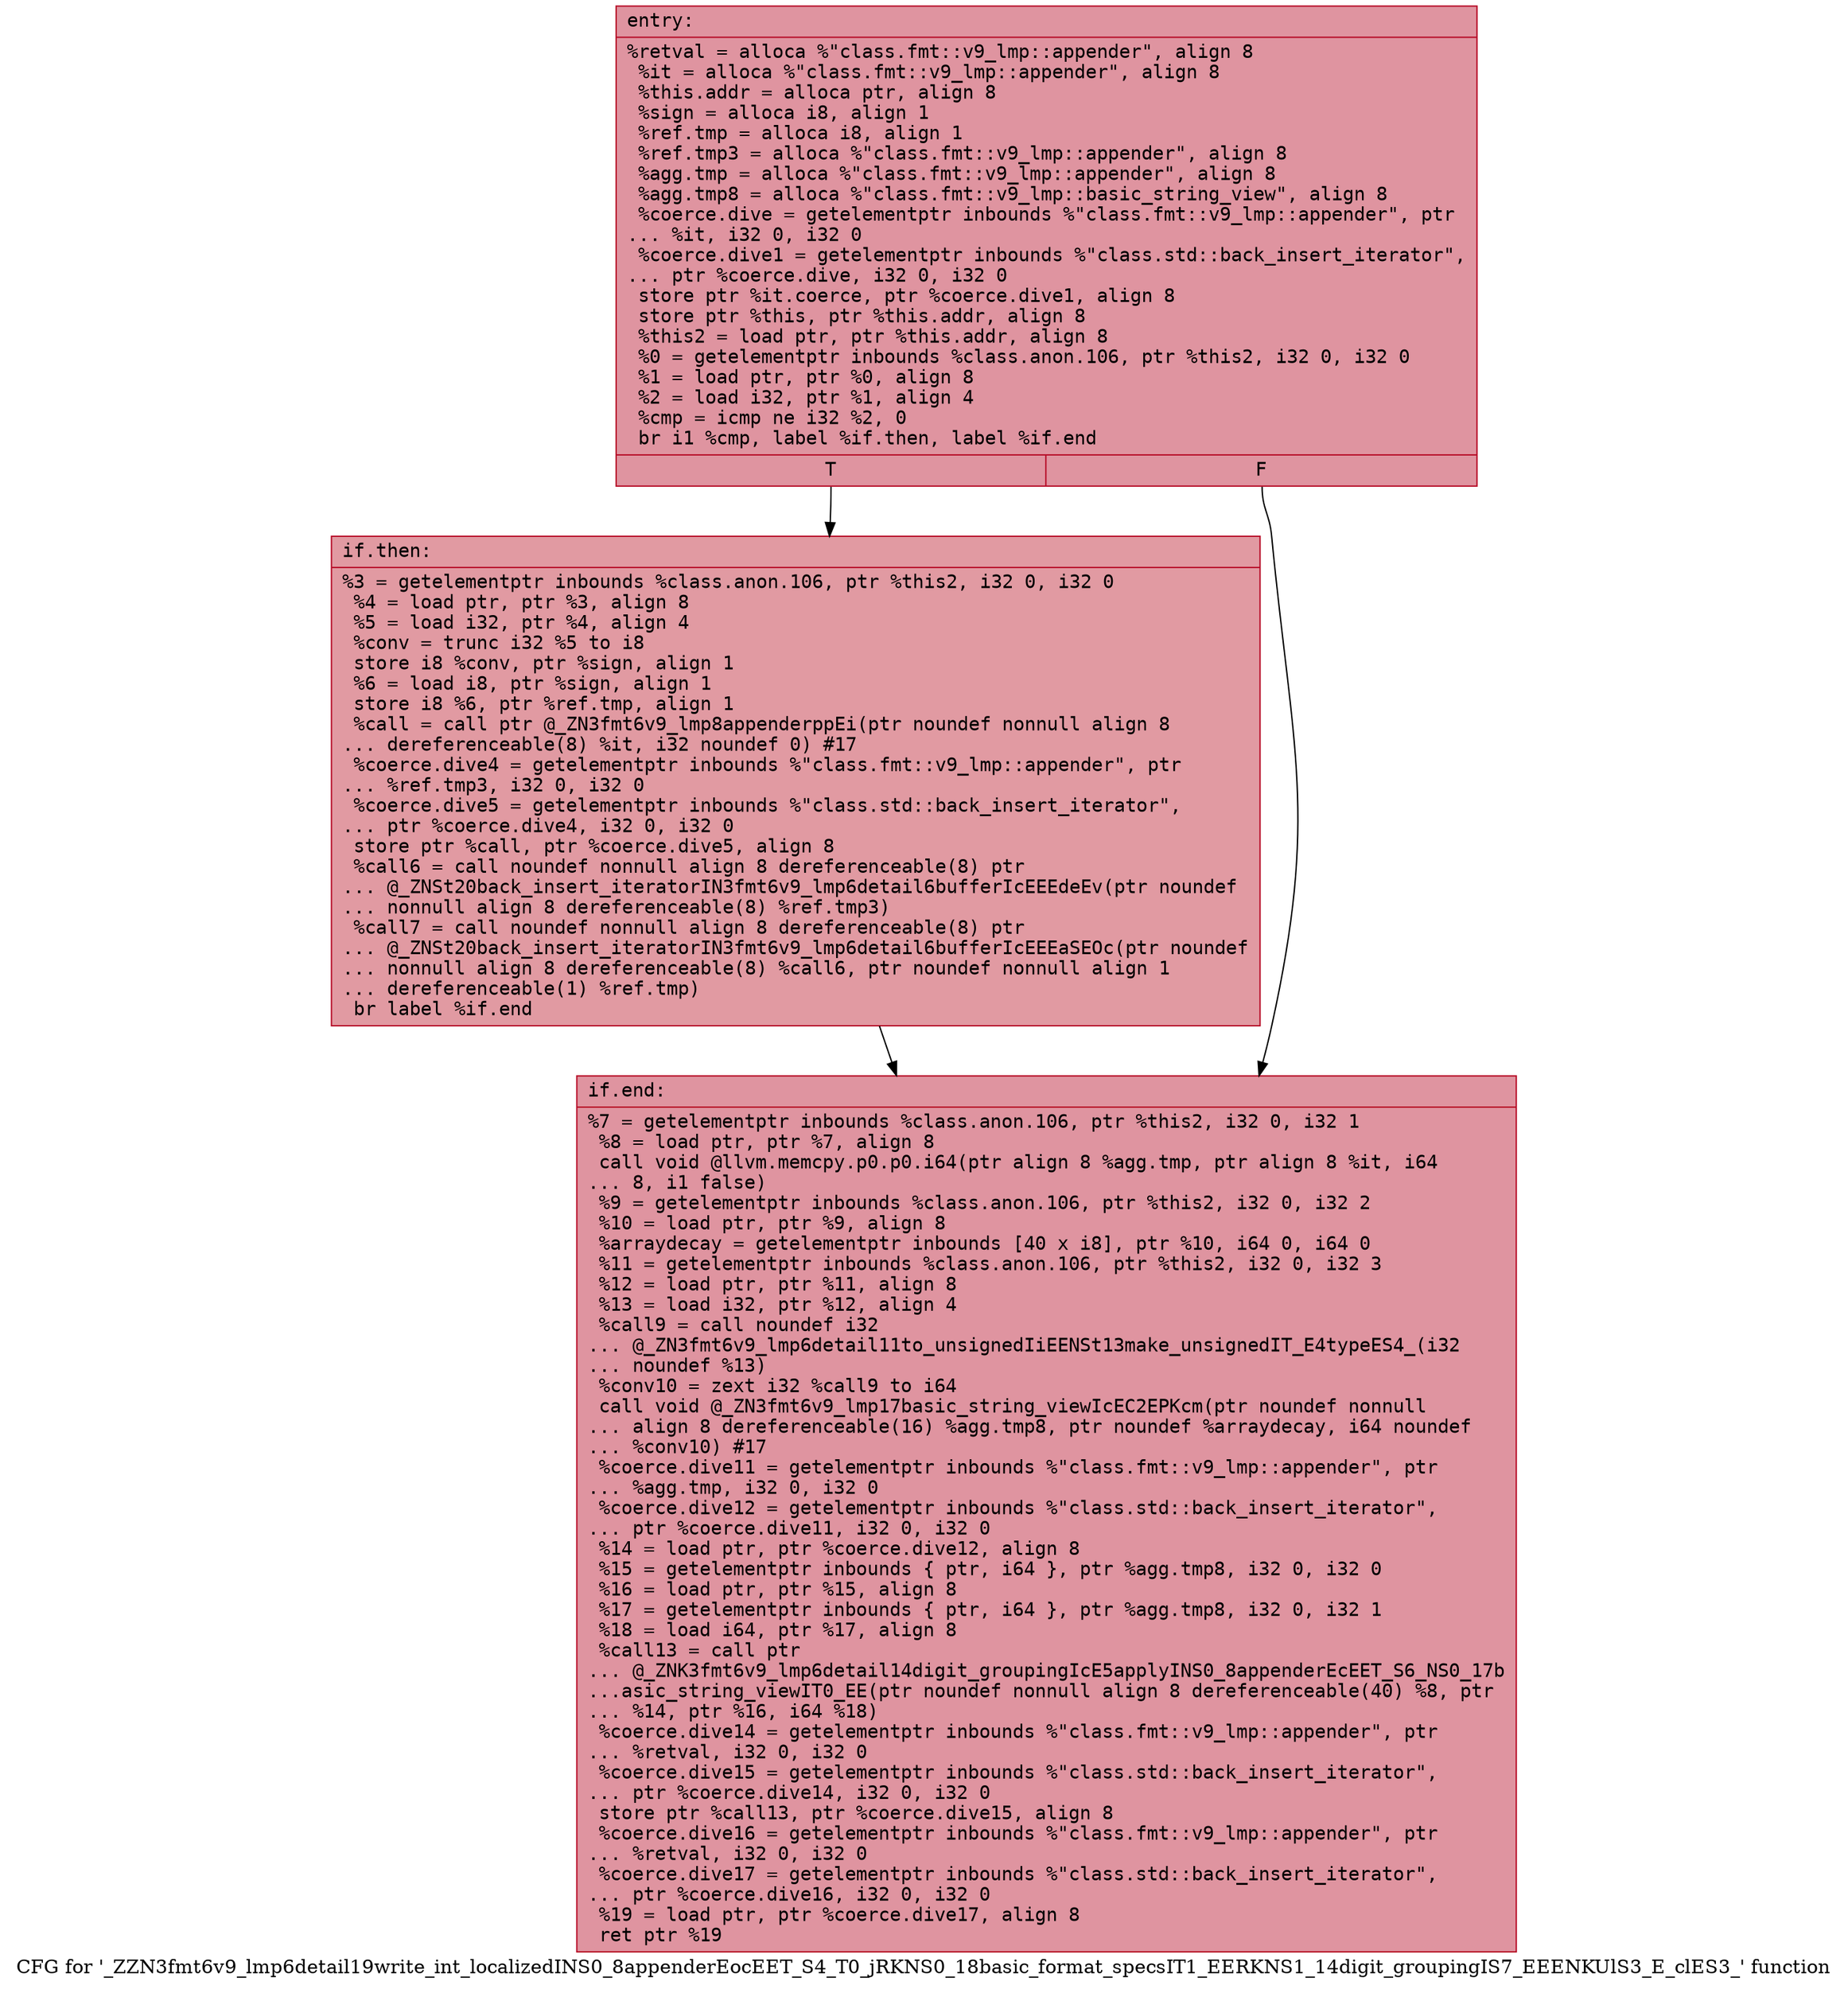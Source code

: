 digraph "CFG for '_ZZN3fmt6v9_lmp6detail19write_int_localizedINS0_8appenderEocEET_S4_T0_jRKNS0_18basic_format_specsIT1_EERKNS1_14digit_groupingIS7_EEENKUlS3_E_clES3_' function" {
	label="CFG for '_ZZN3fmt6v9_lmp6detail19write_int_localizedINS0_8appenderEocEET_S4_T0_jRKNS0_18basic_format_specsIT1_EERKNS1_14digit_groupingIS7_EEENKUlS3_E_clES3_' function";

	Node0x55fec35e06b0 [shape=record,color="#b70d28ff", style=filled, fillcolor="#b70d2870" fontname="Courier",label="{entry:\l|  %retval = alloca %\"class.fmt::v9_lmp::appender\", align 8\l  %it = alloca %\"class.fmt::v9_lmp::appender\", align 8\l  %this.addr = alloca ptr, align 8\l  %sign = alloca i8, align 1\l  %ref.tmp = alloca i8, align 1\l  %ref.tmp3 = alloca %\"class.fmt::v9_lmp::appender\", align 8\l  %agg.tmp = alloca %\"class.fmt::v9_lmp::appender\", align 8\l  %agg.tmp8 = alloca %\"class.fmt::v9_lmp::basic_string_view\", align 8\l  %coerce.dive = getelementptr inbounds %\"class.fmt::v9_lmp::appender\", ptr\l... %it, i32 0, i32 0\l  %coerce.dive1 = getelementptr inbounds %\"class.std::back_insert_iterator\",\l... ptr %coerce.dive, i32 0, i32 0\l  store ptr %it.coerce, ptr %coerce.dive1, align 8\l  store ptr %this, ptr %this.addr, align 8\l  %this2 = load ptr, ptr %this.addr, align 8\l  %0 = getelementptr inbounds %class.anon.106, ptr %this2, i32 0, i32 0\l  %1 = load ptr, ptr %0, align 8\l  %2 = load i32, ptr %1, align 4\l  %cmp = icmp ne i32 %2, 0\l  br i1 %cmp, label %if.then, label %if.end\l|{<s0>T|<s1>F}}"];
	Node0x55fec35e06b0:s0 -> Node0x55fec35e1220[tooltip="entry -> if.then\nProbability 62.50%" ];
	Node0x55fec35e06b0:s1 -> Node0x55fec35e1290[tooltip="entry -> if.end\nProbability 37.50%" ];
	Node0x55fec35e1220 [shape=record,color="#b70d28ff", style=filled, fillcolor="#bb1b2c70" fontname="Courier",label="{if.then:\l|  %3 = getelementptr inbounds %class.anon.106, ptr %this2, i32 0, i32 0\l  %4 = load ptr, ptr %3, align 8\l  %5 = load i32, ptr %4, align 4\l  %conv = trunc i32 %5 to i8\l  store i8 %conv, ptr %sign, align 1\l  %6 = load i8, ptr %sign, align 1\l  store i8 %6, ptr %ref.tmp, align 1\l  %call = call ptr @_ZN3fmt6v9_lmp8appenderppEi(ptr noundef nonnull align 8\l... dereferenceable(8) %it, i32 noundef 0) #17\l  %coerce.dive4 = getelementptr inbounds %\"class.fmt::v9_lmp::appender\", ptr\l... %ref.tmp3, i32 0, i32 0\l  %coerce.dive5 = getelementptr inbounds %\"class.std::back_insert_iterator\",\l... ptr %coerce.dive4, i32 0, i32 0\l  store ptr %call, ptr %coerce.dive5, align 8\l  %call6 = call noundef nonnull align 8 dereferenceable(8) ptr\l... @_ZNSt20back_insert_iteratorIN3fmt6v9_lmp6detail6bufferIcEEEdeEv(ptr noundef\l... nonnull align 8 dereferenceable(8) %ref.tmp3)\l  %call7 = call noundef nonnull align 8 dereferenceable(8) ptr\l... @_ZNSt20back_insert_iteratorIN3fmt6v9_lmp6detail6bufferIcEEEaSEOc(ptr noundef\l... nonnull align 8 dereferenceable(8) %call6, ptr noundef nonnull align 1\l... dereferenceable(1) %ref.tmp)\l  br label %if.end\l}"];
	Node0x55fec35e1220 -> Node0x55fec35e1290[tooltip="if.then -> if.end\nProbability 100.00%" ];
	Node0x55fec35e1290 [shape=record,color="#b70d28ff", style=filled, fillcolor="#b70d2870" fontname="Courier",label="{if.end:\l|  %7 = getelementptr inbounds %class.anon.106, ptr %this2, i32 0, i32 1\l  %8 = load ptr, ptr %7, align 8\l  call void @llvm.memcpy.p0.p0.i64(ptr align 8 %agg.tmp, ptr align 8 %it, i64\l... 8, i1 false)\l  %9 = getelementptr inbounds %class.anon.106, ptr %this2, i32 0, i32 2\l  %10 = load ptr, ptr %9, align 8\l  %arraydecay = getelementptr inbounds [40 x i8], ptr %10, i64 0, i64 0\l  %11 = getelementptr inbounds %class.anon.106, ptr %this2, i32 0, i32 3\l  %12 = load ptr, ptr %11, align 8\l  %13 = load i32, ptr %12, align 4\l  %call9 = call noundef i32\l... @_ZN3fmt6v9_lmp6detail11to_unsignedIiEENSt13make_unsignedIT_E4typeES4_(i32\l... noundef %13)\l  %conv10 = zext i32 %call9 to i64\l  call void @_ZN3fmt6v9_lmp17basic_string_viewIcEC2EPKcm(ptr noundef nonnull\l... align 8 dereferenceable(16) %agg.tmp8, ptr noundef %arraydecay, i64 noundef\l... %conv10) #17\l  %coerce.dive11 = getelementptr inbounds %\"class.fmt::v9_lmp::appender\", ptr\l... %agg.tmp, i32 0, i32 0\l  %coerce.dive12 = getelementptr inbounds %\"class.std::back_insert_iterator\",\l... ptr %coerce.dive11, i32 0, i32 0\l  %14 = load ptr, ptr %coerce.dive12, align 8\l  %15 = getelementptr inbounds \{ ptr, i64 \}, ptr %agg.tmp8, i32 0, i32 0\l  %16 = load ptr, ptr %15, align 8\l  %17 = getelementptr inbounds \{ ptr, i64 \}, ptr %agg.tmp8, i32 0, i32 1\l  %18 = load i64, ptr %17, align 8\l  %call13 = call ptr\l... @_ZNK3fmt6v9_lmp6detail14digit_groupingIcE5applyINS0_8appenderEcEET_S6_NS0_17b\l...asic_string_viewIT0_EE(ptr noundef nonnull align 8 dereferenceable(40) %8, ptr\l... %14, ptr %16, i64 %18)\l  %coerce.dive14 = getelementptr inbounds %\"class.fmt::v9_lmp::appender\", ptr\l... %retval, i32 0, i32 0\l  %coerce.dive15 = getelementptr inbounds %\"class.std::back_insert_iterator\",\l... ptr %coerce.dive14, i32 0, i32 0\l  store ptr %call13, ptr %coerce.dive15, align 8\l  %coerce.dive16 = getelementptr inbounds %\"class.fmt::v9_lmp::appender\", ptr\l... %retval, i32 0, i32 0\l  %coerce.dive17 = getelementptr inbounds %\"class.std::back_insert_iterator\",\l... ptr %coerce.dive16, i32 0, i32 0\l  %19 = load ptr, ptr %coerce.dive17, align 8\l  ret ptr %19\l}"];
}
